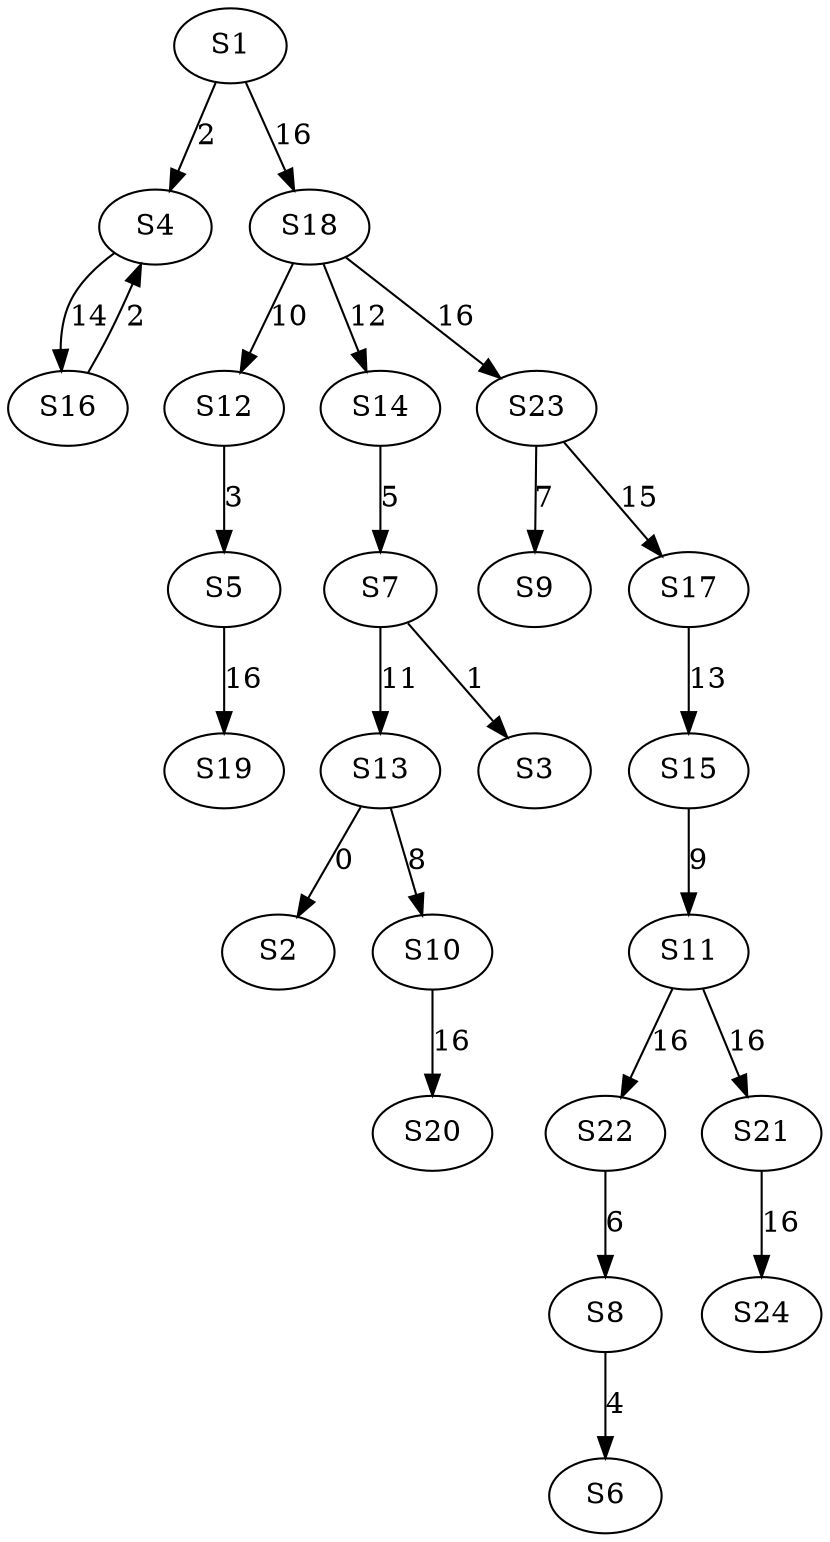 strict digraph {
	S13 -> S2 [ label = 0 ];
	S7 -> S3 [ label = 1 ];
	S1 -> S4 [ label = 2 ];
	S12 -> S5 [ label = 3 ];
	S8 -> S6 [ label = 4 ];
	S14 -> S7 [ label = 5 ];
	S22 -> S8 [ label = 6 ];
	S23 -> S9 [ label = 7 ];
	S13 -> S10 [ label = 8 ];
	S15 -> S11 [ label = 9 ];
	S18 -> S12 [ label = 10 ];
	S7 -> S13 [ label = 11 ];
	S18 -> S14 [ label = 12 ];
	S17 -> S15 [ label = 13 ];
	S4 -> S16 [ label = 14 ];
	S23 -> S17 [ label = 15 ];
	S1 -> S18 [ label = 16 ];
	S5 -> S19 [ label = 16 ];
	S10 -> S20 [ label = 16 ];
	S11 -> S21 [ label = 16 ];
	S11 -> S22 [ label = 16 ];
	S18 -> S23 [ label = 16 ];
	S21 -> S24 [ label = 16 ];
	S16 -> S4 [ label = 2 ];
}